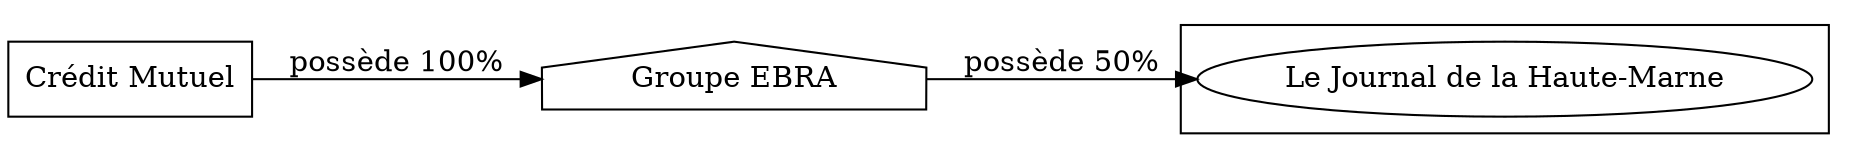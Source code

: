 digraph {
  rankdir=LR;
  subgraph roots {
    
      "credit-mutuel-207"[label="Crédit Mutuel" shape=box]
    
  }

  
    "groupe-ebra-208"[label="Groupe EBRA" shape=house]
  

  subgraph clusterLeaves {
    
      "le-journal-de-la-haute-marne-219"[label="Le Journal de la Haute-Marne"]
    
  }

  
    "groupe-ebra-208" -> "le-journal-de-la-haute-marne-219" [
      label="possède 50%"
    ]
  
    "credit-mutuel-207" -> "groupe-ebra-208" [
      label="possède 100%"
    ]
  
}
